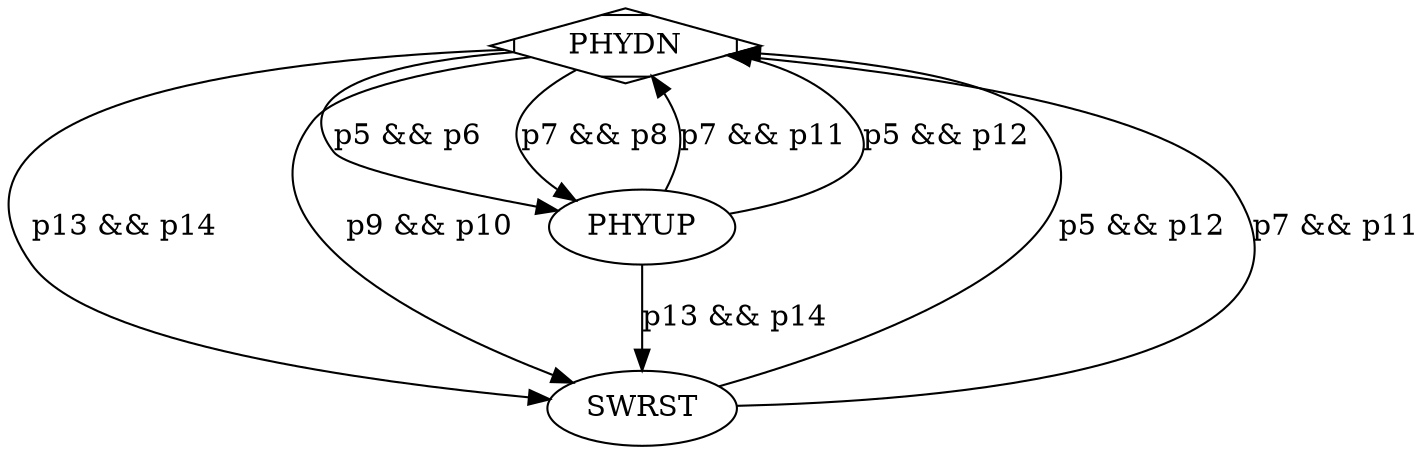 digraph PHYDN{
PHYDN[shape="Mdiamond"];
SWRST -> PHYDN [label = "p5 && p12"];
SWRST -> PHYDN [label = "p7 && p11"];
PHYDN -> SWRST [label = "p13 && p14"];
PHYUP -> PHYDN [label = "p7 && p11"];
PHYUP -> SWRST [label = "p13 && p14"];
PHYUP -> PHYDN [label = "p5 && p12"];
PHYDN -> PHYUP [label = "p5 && p6"];
PHYDN -> PHYUP [label = "p7 && p8"];
PHYDN -> SWRST [label = "p9 && p10"];
}
